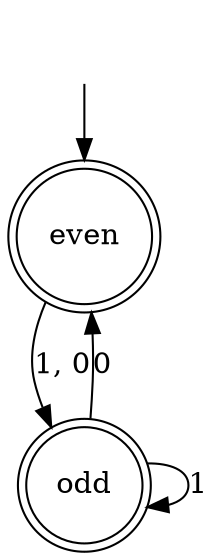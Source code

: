digraph Automaton {

even [shape = doublecircle];

_nil [style = invis];

odd [shape = doublecircle];

odd -> odd [label = "1"];

_nil -> even;

even -> odd [label = "1, 0"];

odd -> even [label = "0"];

}
